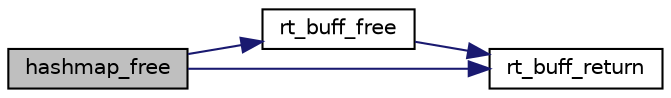 digraph "hashmap_free"
{
 // LATEX_PDF_SIZE
  edge [fontname="Helvetica",fontsize="10",labelfontname="Helvetica",labelfontsize="10"];
  node [fontname="Helvetica",fontsize="10",shape=record];
  rankdir="LR";
  Node1 [label="hashmap_free",height=0.2,width=0.4,color="black", fillcolor="grey75", style="filled", fontcolor="black",tooltip="Release the memory associated to a hashmap and it's nodes."];
  Node1 -> Node2 [color="midnightblue",fontsize="10",style="solid",fontname="Helvetica"];
  Node2 [label="rt_buff_free",height=0.2,width=0.4,color="black", fillcolor="white", style="filled",URL="$rt__buffer_8c.html#a4da470bcb0ae4527593db158cb5a8991",tooltip="Destroys a managed string if it's reference counter is 0, and there is no lock on it,..."];
  Node2 -> Node3 [color="midnightblue",fontsize="10",style="solid",fontname="Helvetica"];
  Node3 [label="rt_buff_return",height=0.2,width=0.4,color="black", fillcolor="white", style="filled",URL="$rt__buffer_8c.html#ac7340ae596e0437520aa52a2b514c961",tooltip="Returns a borrowed reference to the underlying buffer and decreases the reference counter."];
  Node1 -> Node3 [color="midnightblue",fontsize="10",style="solid",fontname="Helvetica"];
}
